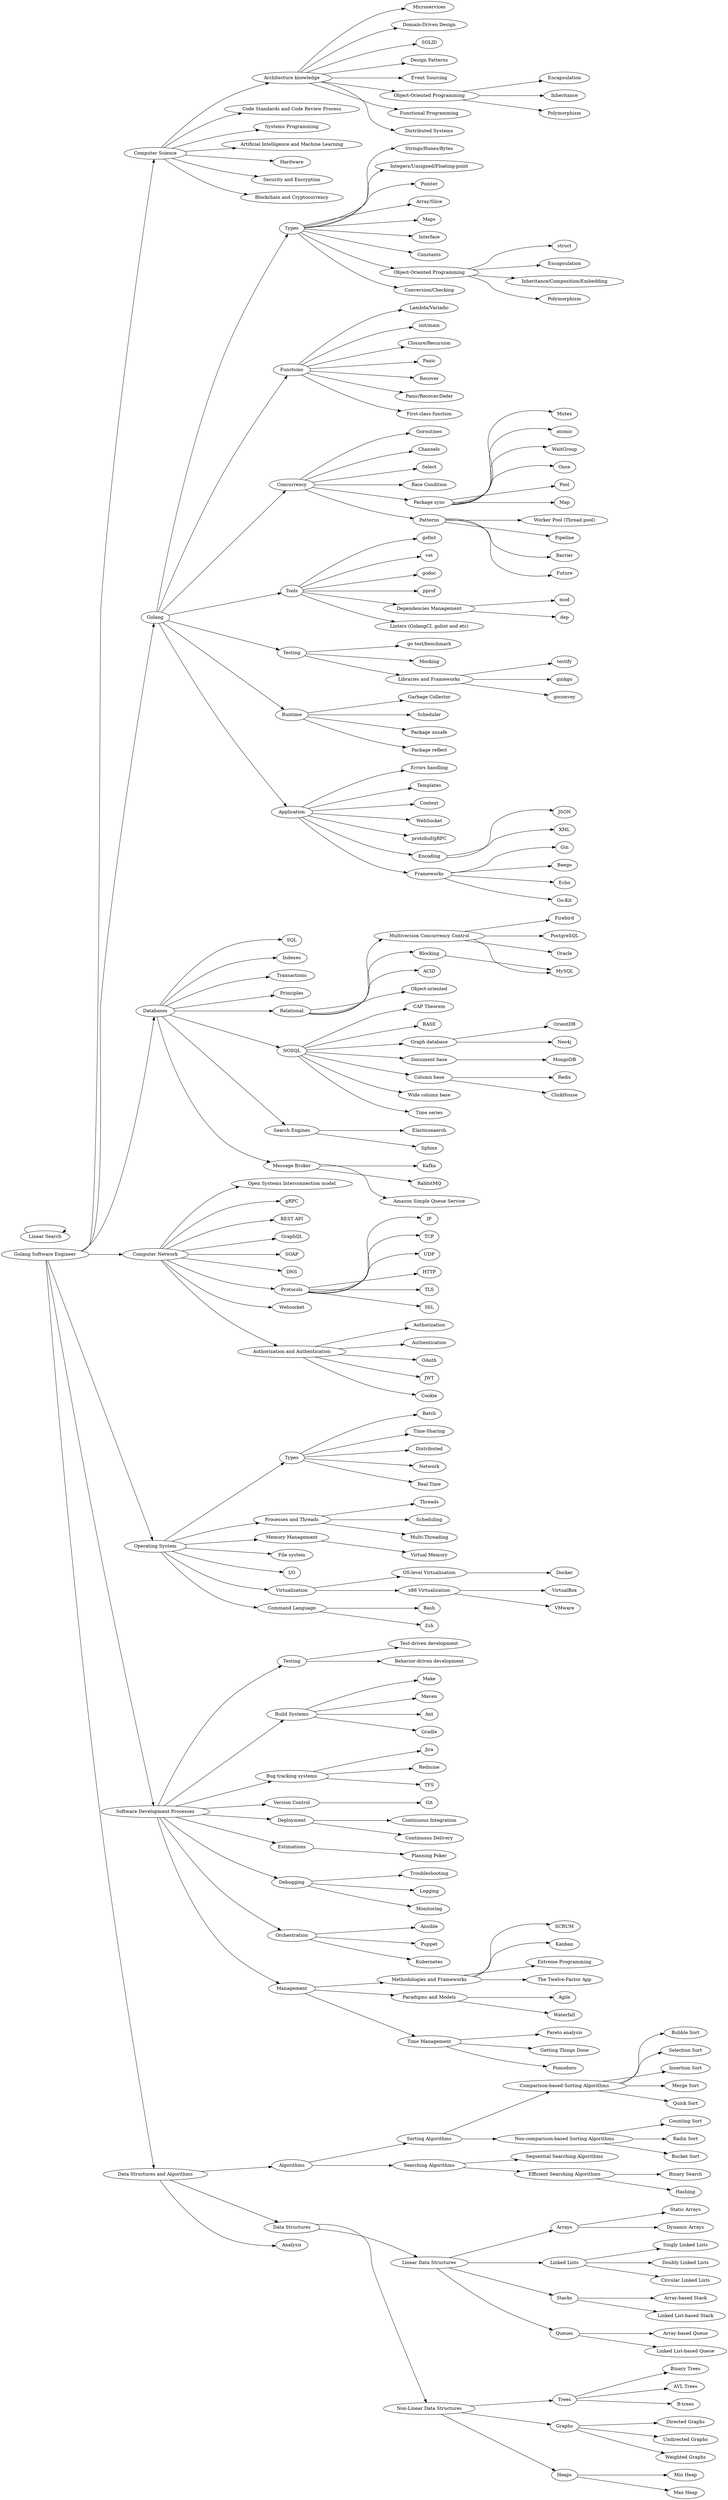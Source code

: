 digraph roadmap {
	rankdir=LR;
	cs->cs_architecture;	
	cs->code;	
	cs->cs_systems;	
	cs->cs_ai;	
	cs->cs_hardware;	
	cs->cs_security;	
	cs->cs_blockchain;	
	cs_architecture->cs_architecture_microservices;	
	cs_architecture->cs_architecture_ddd;	
	cs_architecture->cs_architecture_solid;	
	cs_architecture->cs_architecture_patterns;	
	cs_architecture->cs_architecture_event;	
	cs_architecture->cs_architecture_oop;	
	cs_architecture->cs_architecture_func;	
	cs_architecture->cs_architecture_distributed;	
	cs_architecture_oop->cs_architecture_oop_encapsulation;	
	cs_architecture_oop->cs_architecture_oop_inheritance;	
	cs_architecture_oop->cs_architecture_oop_polymorphism;	
	go->go_types;	
	go->go_function;	
	go->go_concurrency;	
	go->go_tools;	
	go->go_testing;	
	go->go_runtime;	
	go->go_app;	
	go_types->go_types_text;	
	go_types->go_types_numbers;	
	go_types->go_types_pointer;	
	go_types->go_types_array;	
	go_types->go_types_maps;	
	go_types->go_types_interface;	
	go_types->go_types_constants;	
	go_types->go_types_oop;	
	go_types->go_types_conversion;	
	go_types_oop->go_types_oop_struct;	
	go_types_oop->go_types_oop_encapsulation;	
	go_types_oop->go_types_oop_inheritance;	
	go_types_oop->go_types_oop_polymorphism;	
	go_function->go_function_types;	
	go_function->go_function_special;	
	go_function->go_function_closure;	
	go_function->go_function_panic;	
	go_function->go_function_recover;	
	go_function->go_function_behavior;	
	go_function->go_function_firstclass;	
	go_concurrency->go_concurrency_goroutine;	
	go_concurrency->go_concurrency_channels;	
	go_concurrency->go_concurrency_select;	
	go_concurrency->go_concurrency_race;	
	go_concurrency->go_concurrency_sync;	
	go_concurrency->go_concurrency_patterns;	
	go_concurrency_sync->go_concurrency_sync_mutex;	
	go_concurrency_sync->go_concurrency_sync_atomic;	
	go_concurrency_sync->go_concurrency_sync_waitgroup;	
	go_concurrency_sync->go_concurrency_sync_once;	
	go_concurrency_sync->go_concurrency_sync_pool;	
	go_concurrency_sync->go_concurrency_sync_map;	
	go_concurrency_patterns->go_concurrency_patterns_workerpool;	
	go_concurrency_patterns->go_concurrency_patterns_pipeline;	
	go_concurrency_patterns->go_concurrency_patterns_barrier;	
	go_concurrency_patterns->go_concurrency_patterns_future;	
	go_tools->go_tool_fmt;	
	go_tools->go_tool_vet;	
	go_tools->go_tool_doc;	
	go_tools->go_tool_pprof;	
	go_tools->go_tool_dependencies;	
	go_tools->go_tool_linters;	
	go_tool_dependencies->go_tool_dependencies_mod;	
	go_tool_dependencies->go_tool_dependencies_dep;	
	go_runtime->go_runtime_gc;	
	go_runtime->go_runtime_scheduler;	
	go_runtime->go_runtime_unsafe;	
	go_runtime->go_runtime_reflect;	
	go_app->go_app_errors;	
	go_app->go_app_templates;	
	go_app->go_app_context;	
	go_app->go_app_websocket;	
	go_app->go_app_grpc;	
	go_app->go_app_encoding;	
	go_app->go_app_frameworks;	
	go_app_encoding->go_app_encoding_json;	
	go_app_encoding->go_app_encoding_xml;	
	go_app_frameworks->go_app_frameworks_gin;	
	go_app_frameworks->go_app_frameworks_beego;	
	go_app_frameworks->go_app_frameworks_echo;	
	go_app_frameworks->go_app_frameworks_gokit;	
	go_testing->go_testing_test;	
	go_testing->go_testing_mocking;	
	go_testing->go_testing_libraries;	
	go_testing_libraries->go_testing_libraries_testify;	
	go_testing_libraries->go_testing_libraries_ginkgo;	
	go_testing_libraries->go_testing_libraries_goconvey;	
	db->db_sql;	
	db->db_indexes;	
	db->db_transactions;	
	db->db_principles;	
	db->db_relational;	
	db->db_nosql;	
	db->db_search;	
	db->db_message_broker;	
	db_message_broker->db_message_broker_kafka;	
	db_message_broker->db_message_broker_rabbit;	
	db_message_broker->db_message_broker_awssqs;	
	db_relational->db_relational_mvcc;	
	db_relational->db_relational_blocking;	
	db_relational->db_relational_acid;	
	db_relational->db_relational_oo;	
	db_relational_mvcc->db_relational_firebird;	
	db_relational_mvcc->db_relational_postgres;	
	db_relational_mvcc->db_relational_oracle;	
	db_relational_mvcc->db_mysql;	
	db_relational_blocking->db_mysql;	
	db_nosql->db_nosql_cap;	
	db_nosql->db_nosql_base;	
	db_nosql->db_nosql_graph;	
	db_nosql->db_nosql_doc;	
	db_nosql->db_nosql_colbase;	
	db_nosql->db_nosql_colwidebase;	
	db_nosql->db_nosql_time;	
	db_nosql_graph->db_nosql_orient;	
	db_nosql_graph->db_nosql_neo4j;	
	db_nosql_doc->db_nosql_mongo;	
	db_nosql_colbase->db_nosql_redis;	
	db_nosql_colbase->db_nosql_clickhouse;	
	db_search->db_search_elasticseaerch;	
	db_search->db_search_sphinx;	
	net->net_osi;	
	net->net_grpc;	
	net->net_restapi;	
	net->net_graphql;	
	net->net_soap;	
	net->net_dns;	
	net->net_protocols;	
	net->net_websocket;	
	net->net_auth;	
	net_protocols->net_protocols_ip;	
	net_protocols->net_protocols_tcp;	
	net_protocols->net_protocols_udp;	
	net_protocols->net_protocols_http;	
	net_protocols->net_protocols_tls;	
	net_protocols->net_protocols_ssl;	
	net_auth->net_auth_authorization;	
	net_auth->net_auth_authentication;	
	net_auth->net_auth_oauth;	
	net_auth->net_auth_jwt;	
	net_auth->net_auth_cookie;	
	os->os_types;	
	os->os_processes;	
	os->os_memory;	
	os->os_filesystem;	
	os->os_io;	
	os->os_virtualization;	
	os->os_shell;	
	os_memory->os_memory_virtual;	
	os_types->os_types_batch;	
	os_types->os_types_time_sharing;	
	os_types->os_types_distributed;	
	os_types->os_types_network;	
	os_types->os_types_realtime;	
	os_processes->os_processes_threads;	
	os_processes->os_processes_scheduling;	
	os_processes->os_processes_multithreading;	
	os_virtualization->os_virtualization_level;	
	os_virtualization->os_virtualization_x86;	
	os_virtualization_level->os_virtualization_level_docker;	
	os_virtualization_x86->os_virtualization_x86_virtualbox;	
	os_virtualization_x86->os_virtualization_x86_vmware;	
	os_shell->os_shell_bash;	
	os_shell->os_shell_zsh;	
	dev->dev_testing;	
	dev->dev_build;	
	dev->dev_trackers;	
	dev->dev_version;	
	dev->dev_deployment;	
	dev->dev_estimation;	
	dev->dev_debugging;	
	dev->dev_orchestration;	
	dev->dev_management;	
	dev_orchestration->dev_orchestration_ansible;	
	dev_orchestration->dev_orchestration_puppet;	
	dev_orchestration->dev_orchestration_k8s;	
	dev_debugging->dev_debugging_troubleshooting;	
	dev_debugging->dev_debugging_logging;	
	dev_debugging->dev_debugging_monitoring;	
	dev_testing->dev_testing_tdd;	
	dev_testing->dev_testing_bdd;	
	dev_trackers->dev_trackers_jira;	
	dev_trackers->dev_trackers_redmine;	
	dev_trackers->dev_trackers_tfs;	
	dev_version->dev_version_git;	
	dev_deployment->dev_deployment_ci;	
	dev_deployment->dev_deployment_cd;	
	dev_management->dev_methodologies;	
	dev_management->dev_paradigms;	
	dev_management->management_time;	
	dev_paradigms->management_paradigms_agile;	
	dev_paradigms->management_paradigms_waterfall;	
	management_time->management_time_pareto;	
	management_time->management_time_gtd;	
	management_time->management_time_pomodoro;	
	dev_methodologies->dev_methodologies_scrum;	
	dev_methodologies->dev_methodologies_kanban;	
	dev_methodologies->dev_methodologies_xp;	
	dev_methodologies->dev_methodologies_12factors;	
	dev_estimation->management_estimation_poker;	
	dev_build->dev_build_make;	
	dev_build->dev_build_maven;	
	dev_build->dev_build_ant;	
	dev_build->dev_build_gradle;	
	dsa->dsa_algorithms;	
	dsa->dsa_data;	
	dsa->dsa_analysis;	
	dsa_algorithms->dsa_algorithms_sorting;	
	dsa_algorithms->dsa_algorithms_searching;	
	dsa_data->dsa_data_linear;	
	dsa_data->dsa_data_nonlinear;	
	dsa_algorithms_sorting->dsa_algorithms_sorting_comparison;	
	dsa_algorithms_sorting->dsa_algorithms_sorting_noncomparison;	
	dsa_algorithms_searching->dsa_algorithms_searching_sequential;	
	dsa_algorithms_searching->dsa_algorithms_searching_efficient;	
	dsa_data_linear->dsa_data_linear_arrays;	
	dsa_data_linear->dsa_data_linear_lists;	
	dsa_data_linear->dsa_data_linear_stacks;	
	dsa_data_linear->dsa_data_linear_queues;	
	dsa_data_nonlinear->dsa_data_nonlinear_trees;	
	dsa_data_nonlinear->dsa_data_nonlinear_graphs;	
	dsa_data_nonlinear->dsa_data_nonlinear_heaps;	
	dsa_algorithms_sorting_comparison->dsa_algorithms_sorting_comparison_bubble;	
	dsa_algorithms_sorting_comparison->dsa_algorithms_sorting_comparison_selection;	
	dsa_algorithms_sorting_comparison->dsa_algorithms_sorting_comparison_insertion;	
	dsa_algorithms_sorting_comparison->dsa_algorithms_sorting_comparison_merge;	
	dsa_algorithms_sorting_comparison->dsa_algorithms_sorting_comparison_quick;	
	dsa_algorithms_sorting_noncomparison->dsa_algorithms_sorting_noncomparison_counting;	
	dsa_algorithms_sorting_noncomparison->dsa_algorithms_sorting_noncomparison_radix;	
	dsa_algorithms_sorting_noncomparison->dsa_algorithms_sorting_noncomparison_bucket;	
	dsa_algorithms_searching_sequential_linear->dsa_algorithms_searching_sequential_linear;	
	dsa_algorithms_searching_efficient->dsa_algorithms_searching_efficient_binary;	
	dsa_algorithms_searching_efficient->dsa_algorithms_searching_efficient_hashing;	
	dsa_data_linear_arrays->dsa_data_linear_arrays_static;	
	dsa_data_linear_arrays->dsa_data_linear_arrays_dynamic;	
	dsa_data_linear_lists->dsa_data_linear_lists_singly;	
	dsa_data_linear_lists->dsa_data_linear_lists_doubly;	
	dsa_data_linear_lists->dsa_data_linear_lists_circular;	
	dsa_data_linear_stacks->dsa_data_linear_stacks_array;	
	dsa_data_linear_stacks->dsa_data_linear_stacks_list;	
	dsa_data_linear_queues->dsa_data_linear_queues_array;	
	dsa_data_linear_queues->dsa_data_linear_queues_list;	
	dsa_data_nonlinear_trees->dsa_data_nonlinear_trees_binary;	
	dsa_data_nonlinear_trees->dsa_data_nonlinear_trees_avl;	
	dsa_data_nonlinear_trees->dsa_data_nonlinear_trees_b;	
	dsa_data_nonlinear_graphs->dsa_data_nonlinear_graphs_directed;	
	dsa_data_nonlinear_graphs->dsa_data_nonlinear_graphs_undirected;	
	dsa_data_nonlinear_graphs->dsa_data_nonlinear_graphs_weighted;	
	dsa_data_nonlinear_heaps->dsa_data_nonlinear_heaps_min;	
	dsa_data_nonlinear_heaps->dsa_data_nonlinear_heaps_max;	
	backend->cs;	
	backend->db;	
	backend->net;	
	backend->os;	
	backend->dev;	
	backend->dsa;	
	backend->go;	
	cs [ label="Computer Science" ];
	cs_architecture [ label="Architecture knowledge" ];
	code [ label="Code Standards and Code Review Process" ];
	cs_systems [ label="Systems Programming" ];
	cs_ai [ label="Artificial Intelligence and Machine Learning" ];
	cs_hardware [ label="Hardware" ];
	cs_security [ label="Security and Encryption" ];
	cs_blockchain [ label="Blockchain and Cryptocurrency" ];
	cs_architecture_microservices [ label="Microservices" ];
	cs_architecture_ddd [ label="Domain-Driven Design" ];
	cs_architecture_solid [ label="SOLID" ];
	cs_architecture_patterns [ label="Design Patterns" ];
	cs_architecture_event [ label="Event Sourcing" ];
	cs_architecture_oop [ label="Object-Oriented Programming" ];
	cs_architecture_func [ label="Functional Programming" ];
	cs_architecture_distributed [ label="Distributed Systems" ];
	cs_architecture_oop_encapsulation [ label="Encapsulation" ];
	cs_architecture_oop_inheritance [ label="Inheritance" ];
	cs_architecture_oop_polymorphism [ label="Polymorphism" ];
	go [ label="Golang" ];
	go_types [ label="Types" ];
	go_function [ label="Functions" ];
	go_concurrency [ label="Concurrency" ];
	go_tools [ label="Tools" ];
	go_testing [ label="Testing" ];
	go_runtime [ label="Runtime" ];
	go_app [ label="Application" ];
	go_types_text [ label="Strings/Runes/Bytes" ];
	go_types_numbers [ label="Integers/Unsigned/Floating-point" ];
	go_types_pointer [ label="Pointer" ];
	go_types_array [ label="Array/Slice" ];
	go_types_maps [ label="Maps" ];
	go_types_interface [ label="Interface" ];
	go_types_constants [ label="Constants" ];
	go_types_oop [ label="Object-Oriented Programming" ];
	go_types_conversion [ label="Conversion/Checking" ];
	go_types_oop_struct [ label="struct" ];
	go_types_oop_encapsulation [ label="Encapsulation" ];
	go_types_oop_inheritance [ label="Inheritance/Composition/Embedding" ];
	go_types_oop_polymorphism [ label="Polymorphism" ];
	go_function_types [ label="Lambda/Variadic" ];
	go_function_special [ label="init/main" ];
	go_function_closure [ label="Closure/Recursion" ];
	go_function_panic [ label="Panic" ];
	go_function_recover [ label="Recover" ];
	go_function_behavior [ label="Panic/Recover/Defer" ];
	go_function_firstclass [ label="First-class function" ];
	go_concurrency_goroutine [ label="Goroutines" ];
	go_concurrency_channels [ label="Channels" ];
	go_concurrency_select [ label="Select" ];
	go_concurrency_race [ label="Race Condition" ];
	go_concurrency_sync [ label="Package sync" ];
	go_concurrency_patterns [ label="Patterns" ];
	go_concurrency_sync_mutex [ label="Mutex" ];
	go_concurrency_sync_atomic [ label="atomic" ];
	go_concurrency_sync_waitgroup [ label="WaitGroup" ];
	go_concurrency_sync_once [ label="Once" ];
	go_concurrency_sync_pool [ label="Pool" ];
	go_concurrency_sync_map [ label="Map" ];
	go_concurrency_patterns_workerpool [ label="Worker Pool (Thread pool)" ];
	go_concurrency_patterns_pipeline [ label="Pipeline" ];
	go_concurrency_patterns_barrier [ label="Barrier" ];
	go_concurrency_patterns_future [ label="Future" ];
	go_tool_fmt [ label="gofmt" ];
	go_tool_vet [ label="vet" ];
	go_tool_doc [ label="godoc" ];
	go_tool_pprof [ label="pprof" ];
	go_tool_dependencies [ label="Dependencies Management" ];
	go_tool_linters [ label="Linters (GolangCI, golint and etc)" ];
	go_tool_dependencies_mod [ label="mod" ];
	go_tool_dependencies_dep [ label="dep" ];
	go_runtime_gc [ label="Garbage Collector" ];
	go_runtime_scheduler [ label="Scheduler" ];
	go_runtime_unsafe [ label="Package unsafe" ];
	go_runtime_reflect [ label="Package reflect" ];
	go_app_errors [ label="Errors handling" ];
	go_app_templates [ label="Templates" ];
	go_app_context [ label="Context" ];
	go_app_websocket [ label="WebSocket" ];
	go_app_grpc [ label="protobuf/gRPC" ];
	go_app_encoding [ label="Encoding" ];
	go_app_frameworks [ label="Frameworks" ];
	go_app_encoding_json [ label="JSON" ];
	go_app_encoding_xml [ label="XML" ];
	go_app_frameworks_gin [ label="Gin" ];
	go_app_frameworks_beego [ label="Beego" ];
	go_app_frameworks_echo [ label="Echo" ];
	go_app_frameworks_gokit [ label="Go-Kit" ];
	go_testing_test [ label="go test/benchmark" ];
	go_testing_mocking [ label="Mocking" ];
	go_testing_libraries [ label="Libraries and Frameworks" ];
	go_testing_libraries_testify [ label="testify" ];
	go_testing_libraries_ginkgo [ label="ginkgo" ];
	go_testing_libraries_goconvey [ label="goconvey" ];
	db [ label="Databases" ];
	db_sql [ label="SQL" ];
	db_indexes [ label="Indexes" ];
	db_transactions [ label="Transactions" ];
	db_principles [ label="Principles" ];
	db_relational [ label="Relational" ];
	db_nosql [ label="NOSQL" ];
	db_search [ label="Search Engines" ];
	db_message_broker [ label="Message Broker" ];
	db_message_broker_kafka [ label="Kafka" ];
	db_message_broker_rabbit [ label="RabbitMQ" ];
	db_message_broker_awssqs [ label="Amazon Simple Queue Service" ];
	db_relational_mvcc [ label="Multiversion Concurrency Control" ];
	db_relational_blocking [ label="Blocking" ];
	db_relational_acid [ label="ACID" ];
	db_relational_oo [ label="Object-oriented" ];
	db_relational_firebird [ label="Firebird" ];
	db_relational_postgres [ label="PostgreSQL" ];
	db_relational_oracle [ label="Oracle" ];
	db_mysql [ label="MySQL" ];
	db_nosql_cap [ label="CAP Theorem" ];
	db_nosql_base [ label="BASE" ];
	db_nosql_graph [ label="Graph database" ];
	db_nosql_doc [ label="Document base" ];
	db_nosql_colbase [ label="Column base" ];
	db_nosql_colwidebase [ label="Wide column base" ];
	db_nosql_time [ label="Time series" ];
	db_nosql_orient [ label="OrientDB" ];
	db_nosql_neo4j [ label="Neo4j" ];
	db_nosql_mongo [ label="MongoDB" ];
	db_nosql_redis [ label="Redis" ];
	db_nosql_clickhouse [ label="ClickHouse" ];
	db_search_elasticseaerch [ label="Elasticseaerch" ];
	db_search_sphinx [ label="Sphinx" ];
	net [ label="Computer Network" ];
	net_osi [ label="Open Systems Interconnection model" ];
	net_grpc [ label="gRPC" ];
	net_restapi [ label="REST API" ];
	net_graphql [ label="GraphQL" ];
	net_soap [ label="SOAP" ];
	net_dns [ label="DNS" ];
	net_protocols [ label="Protocols" ];
	net_websocket [ label="Websocket" ];
	net_auth [ label="Authorization and Authentication" ];
	net_protocols_ip [ label="IP" ];
	net_protocols_tcp [ label="TCP" ];
	net_protocols_udp [ label="UDP" ];
	net_protocols_http [ label="HTTP" ];
	net_protocols_tls [ label="TLS" ];
	net_protocols_ssl [ label="SSL" ];
	net_auth_authorization [ label="Authorization" ];
	net_auth_authentication [ label="Authentication" ];
	net_auth_oauth [ label="OAuth" ];
	net_auth_jwt [ label="JWT" ];
	net_auth_cookie [ label="Cookie" ];
	os [ label="Operating System" ];
	os_types [ label="Types" ];
	os_processes [ label="Processes and Threads" ];
	os_memory [ label="Memory Management" ];
	os_filesystem [ label="File system" ];
	os_io [ label="I/O" ];
	os_virtualization [ label="Virtualization" ];
	os_shell [ label="Command Language" ];
	os_memory_virtual [ label="Virtual Memory" ];
	os_types_batch [ label="Batch" ];
	os_types_time_sharing [ label="Time-Sharing" ];
	os_types_distributed [ label="Distributed" ];
	os_types_network [ label="Network" ];
	os_types_realtime [ label="Real-Time" ];
	os_processes_threads [ label="Threads" ];
	os_processes_scheduling [ label="Scheduling" ];
	os_processes_multithreading [ label="Multi-Threading" ];
	os_virtualization_level [ label="OS-level Virtualisation" ];
	os_virtualization_x86 [ label="x86 Virtualization" ];
	os_virtualization_level_docker [ label="Docker" ];
	os_virtualization_x86_virtualbox [ label="VirtualBox" ];
	os_virtualization_x86_vmware [ label="VMware" ];
	os_shell_bash [ label="Bash" ];
	os_shell_zsh [ label="Zsh" ];
	dev [ label="Software Development Processes" ];
	dev_testing [ label="Testing" ];
	dev_build [ label="Build Systems" ];
	dev_trackers [ label="Bug tracking systems" ];
	dev_version [ label="Version Control" ];
	dev_deployment [ label="Deployment" ];
	dev_estimation [ label="Estimations" ];
	dev_debugging [ label="Debugging" ];
	dev_orchestration [ label="Orchestration" ];
	dev_management [ label="Management" ];
	dev_orchestration_ansible [ label="Ansible" ];
	dev_orchestration_puppet [ label="Puppet" ];
	dev_orchestration_k8s [ label="Kubernetes" ];
	dev_debugging_troubleshooting [ label="Troubleshooting" ];
	dev_debugging_logging [ label="Logging" ];
	dev_debugging_monitoring [ label="Monitoring" ];
	dev_testing_tdd [ label="Test-driven development" ];
	dev_testing_bdd [ label="Behavior-driven development" ];
	dev_trackers_jira [ label="Jira" ];
	dev_trackers_redmine [ label="Redmine" ];
	dev_trackers_tfs [ label="TFS" ];
	dev_version_git [ label="Git" ];
	dev_deployment_ci [ label="Continuous Integration" ];
	dev_deployment_cd [ label="Continuous Delivery" ];
	dev_methodologies [ label="Methodologies and Frameworks" ];
	dev_paradigms [ label="Paradigms and Models" ];
	management_time [ label="Time Management" ];
	management_paradigms_agile [ label="Agile" ];
	management_paradigms_waterfall [ label="Waterfall" ];
	management_time_pareto [ label="Pareto analysis" ];
	management_time_gtd [ label="Getting Things Done" ];
	management_time_pomodoro [ label="Pomodoro" ];
	dev_methodologies_scrum [ label="SCRUM" ];
	dev_methodologies_kanban [ label="Kanban" ];
	dev_methodologies_xp [ label="Extreme Programming" ];
	dev_methodologies_12factors [ label="The Twelve-Factor App" ];
	management_estimation_poker [ label="Planning Poker" ];
	dev_build_make [ label="Make" ];
	dev_build_maven [ label="Maven" ];
	dev_build_ant [ label="Ant" ];
	dev_build_gradle [ label="Gradle" ];
	dsa [ label="Data Structures and Algorithms" ];
	dsa_algorithms [ label="Algorithms" ];
	dsa_data [ label="Data Structures" ];
	dsa_analysis [ label="Analysis" ];
	dsa_algorithms_sorting [ label="Sorting Algorithms" ];
	dsa_algorithms_searching [ label="Searching Algorithms" ];
	dsa_data_linear [ label="Linear Data Structures" ];
	dsa_data_nonlinear [ label="Non-Linear Data Structures" ];
	dsa_algorithms_sorting_comparison [ label="Comparison-based Sorting Algorithms" ];
	dsa_algorithms_sorting_noncomparison [ label="Non-comparison-based Sorting Algorithms" ];
	dsa_algorithms_searching_sequential [ label="Sequential Searching Algorithms" ];
	dsa_algorithms_searching_efficient [ label="Efficient Searching Algorithms" ];
	dsa_data_linear_arrays [ label="Arrays" ];
	dsa_data_linear_lists [ label="Linked Lists" ];
	dsa_data_linear_stacks [ label="Stacks" ];
	dsa_data_linear_queues [ label="Queues" ];
	dsa_data_nonlinear_trees [ label="Trees" ];
	dsa_data_nonlinear_graphs [ label="Graphs" ];
	dsa_data_nonlinear_heaps [ label="Heaps" ];
	dsa_algorithms_sorting_comparison_bubble [ label="Bubble Sort" ];
	dsa_algorithms_sorting_comparison_selection [ label="Selection Sort" ];
	dsa_algorithms_sorting_comparison_insertion [ label="Insertion Sort" ];
	dsa_algorithms_sorting_comparison_merge [ label="Merge Sort" ];
	dsa_algorithms_sorting_comparison_quick [ label="Quick Sort" ];
	dsa_algorithms_sorting_noncomparison_counting [ label="Counting Sort" ];
	dsa_algorithms_sorting_noncomparison_radix [ label="Radix Sort" ];
	dsa_algorithms_sorting_noncomparison_bucket [ label="Bucket Sort" ];
	dsa_algorithms_searching_sequential_linear [ label="Linear Search" ];
	dsa_algorithms_searching_efficient_binary [ label="Binary Search" ];
	dsa_algorithms_searching_efficient_hashing [ label="Hashing" ];
	dsa_data_linear_arrays_static [ label="Static Arrays" ];
	dsa_data_linear_arrays_dynamic [ label="Dynamic Arrays" ];
	dsa_data_linear_lists_singly [ label="Singly Linked Lists" ];
	dsa_data_linear_lists_doubly [ label="Doubly Linked Lists" ];
	dsa_data_linear_lists_circular [ label="Circular Linked Lists" ];
	dsa_data_linear_stacks_array [ label="Array-based Stack" ];
	dsa_data_linear_stacks_list [ label="Linked List-based Stack" ];
	dsa_data_linear_queues_array [ label="Array-based Queue" ];
	dsa_data_linear_queues_list [ label="Linked List-based Queue" ];
	dsa_data_nonlinear_trees_binary [ label="Binary Trees" ];
	dsa_data_nonlinear_trees_avl [ label="AVL Trees" ];
	dsa_data_nonlinear_trees_b [ label="B-trees" ];
	dsa_data_nonlinear_graphs_directed [ label="Directed Graphs" ];
	dsa_data_nonlinear_graphs_undirected [ label="Undirected Graphs" ];
	dsa_data_nonlinear_graphs_weighted [ label="Weighted Graphs" ];
	dsa_data_nonlinear_heaps_min [ label="Min Heap" ];
	dsa_data_nonlinear_heaps_max [ label="Max Heap" ];
	backend [ label="Golang Software Engineer" ];
}
